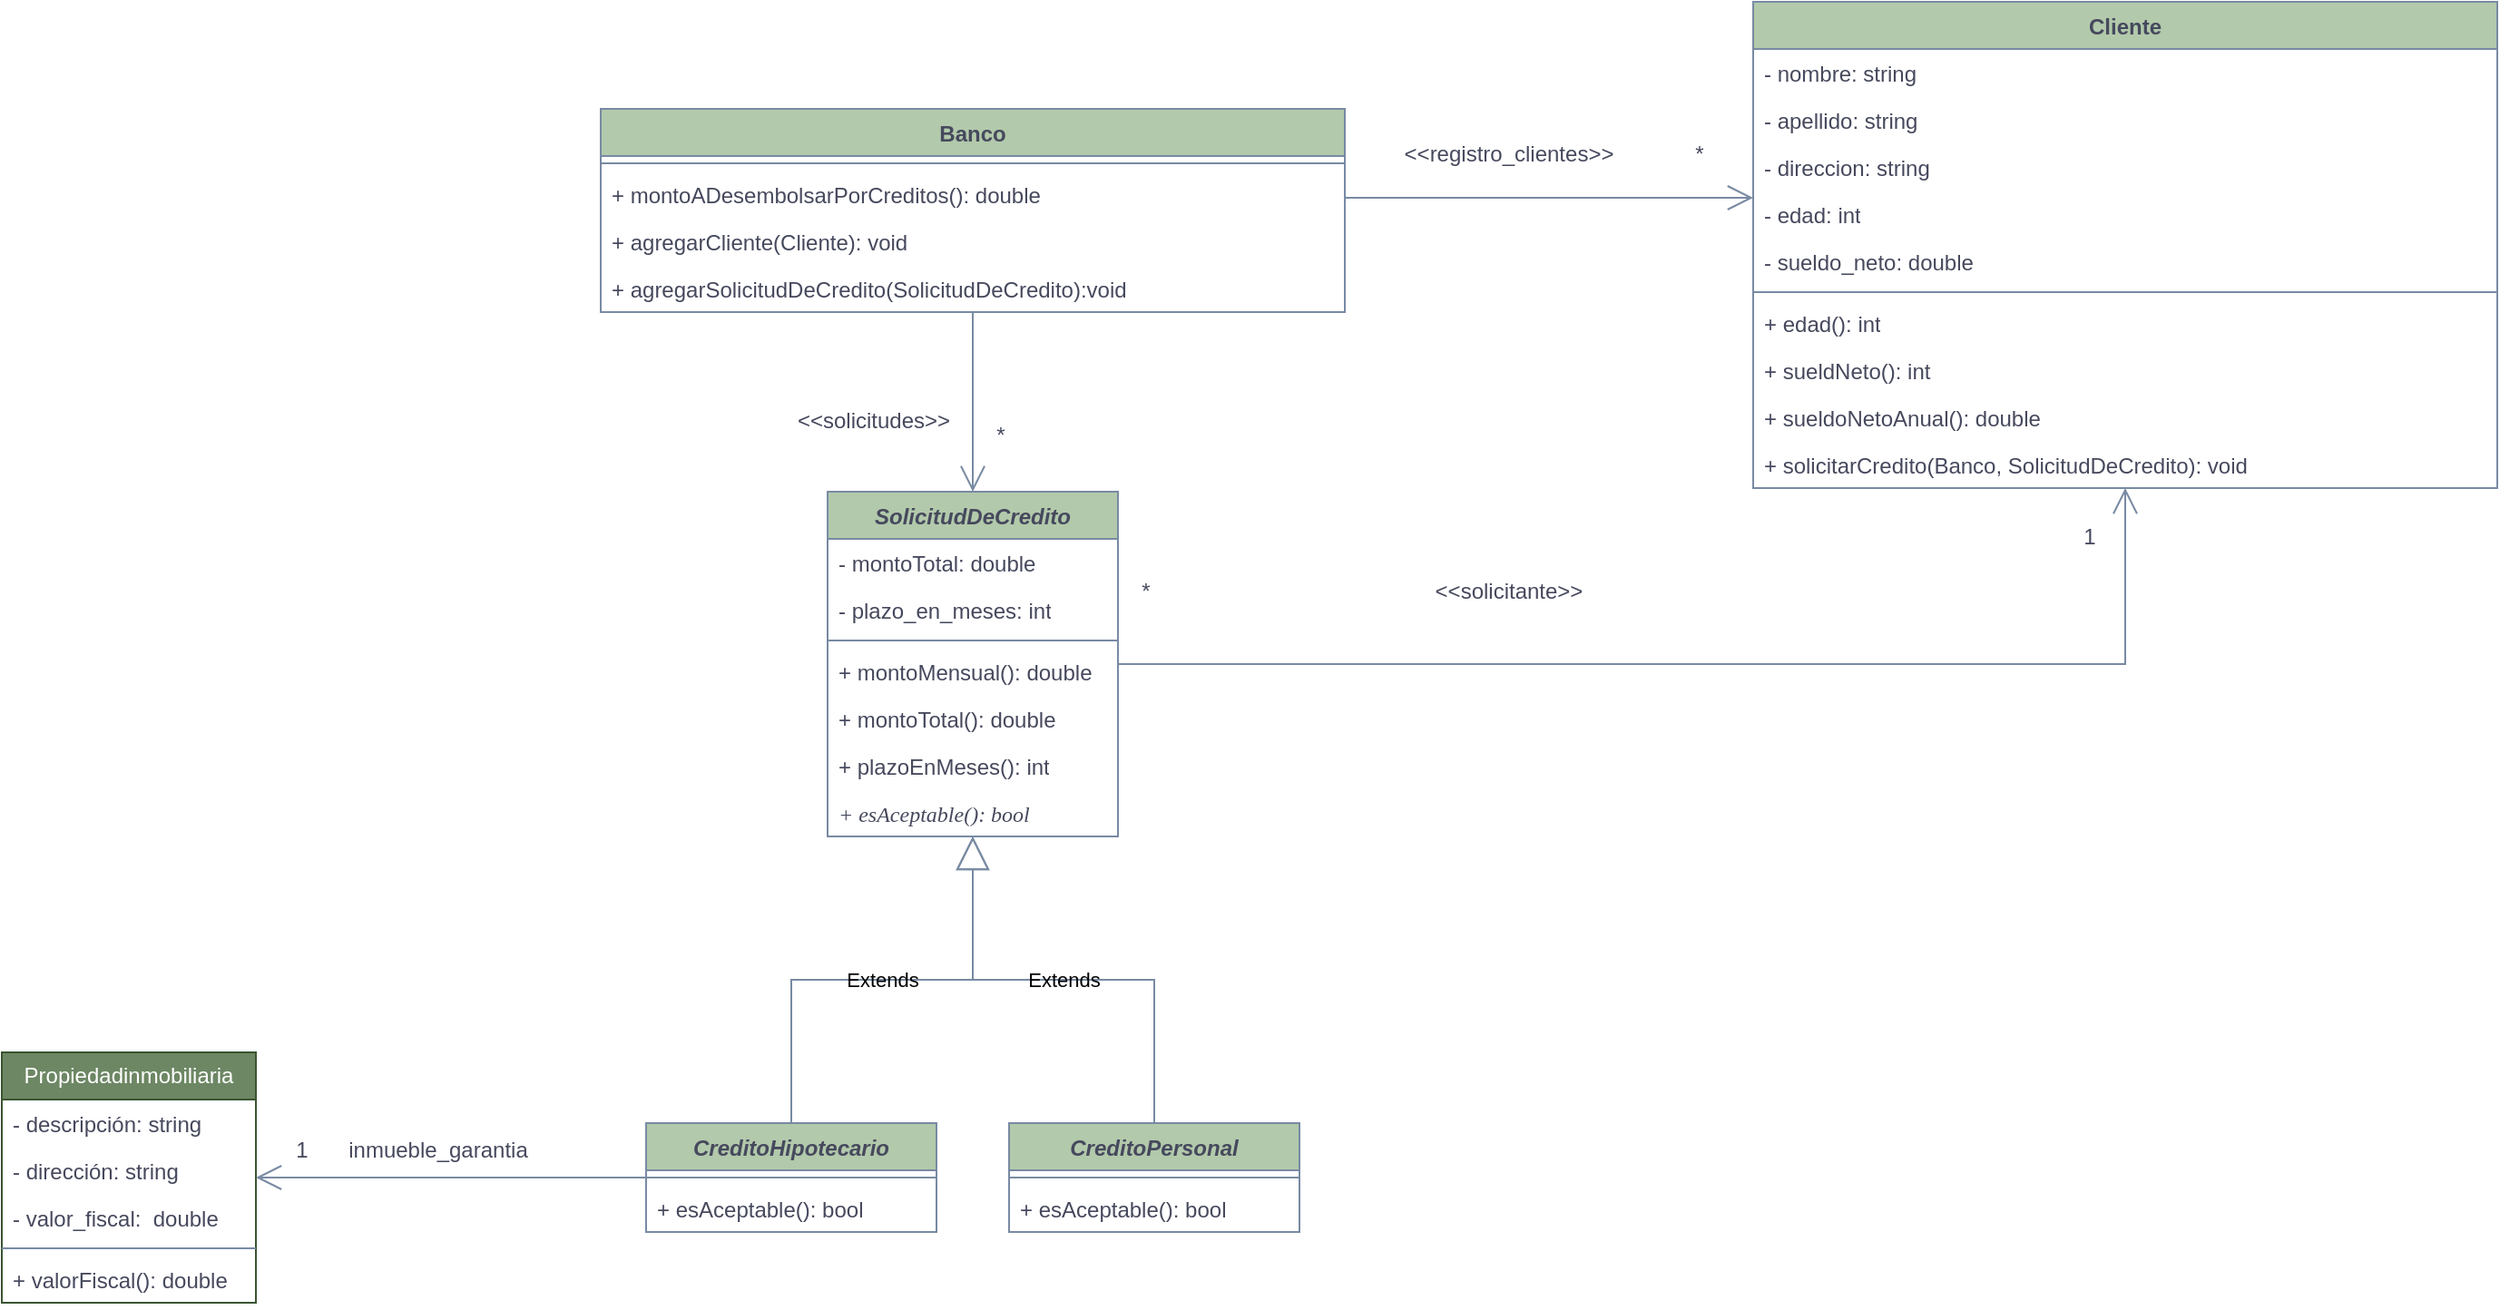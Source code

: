 <mxfile version="28.2.5">
  <diagram name="Página-1" id="KXCWb9pRoWjMyCgd7eDS">
    <mxGraphModel dx="2172" dy="1286" grid="1" gridSize="10" guides="1" tooltips="1" connect="1" arrows="1" fold="1" page="1" pageScale="1" pageWidth="1600" pageHeight="900" math="0" shadow="0">
      <root>
        <mxCell id="0" />
        <mxCell id="1" parent="0" />
        <mxCell id="PT10j_FzXJRccaoBTvu9-1" value="Cliente" style="swimlane;fontStyle=1;align=center;verticalAlign=top;childLayout=stackLayout;horizontal=1;startSize=26;horizontalStack=0;resizeParent=1;resizeParentMax=0;resizeLast=0;collapsible=1;marginBottom=0;whiteSpace=wrap;html=1;labelBackgroundColor=none;fillColor=#B2C9AB;strokeColor=#788AA3;fontColor=#46495D;" parent="1" vertex="1">
          <mxGeometry x="1077" y="92" width="410" height="268" as="geometry" />
        </mxCell>
        <mxCell id="PT10j_FzXJRccaoBTvu9-2" value="- nombre: string" style="text;strokeColor=none;fillColor=none;align=left;verticalAlign=top;spacingLeft=4;spacingRight=4;overflow=hidden;rotatable=0;points=[[0,0.5],[1,0.5]];portConstraint=eastwest;whiteSpace=wrap;html=1;labelBackgroundColor=none;fontColor=#46495D;" parent="PT10j_FzXJRccaoBTvu9-1" vertex="1">
          <mxGeometry y="26" width="410" height="26" as="geometry" />
        </mxCell>
        <mxCell id="PT10j_FzXJRccaoBTvu9-5" value="- apellido: string" style="text;strokeColor=none;fillColor=none;align=left;verticalAlign=top;spacingLeft=4;spacingRight=4;overflow=hidden;rotatable=0;points=[[0,0.5],[1,0.5]];portConstraint=eastwest;whiteSpace=wrap;html=1;labelBackgroundColor=none;fontColor=#46495D;" parent="PT10j_FzXJRccaoBTvu9-1" vertex="1">
          <mxGeometry y="52" width="410" height="26" as="geometry" />
        </mxCell>
        <mxCell id="PT10j_FzXJRccaoBTvu9-6" value="- direccion: string" style="text;strokeColor=none;fillColor=none;align=left;verticalAlign=top;spacingLeft=4;spacingRight=4;overflow=hidden;rotatable=0;points=[[0,0.5],[1,0.5]];portConstraint=eastwest;whiteSpace=wrap;html=1;labelBackgroundColor=none;fontColor=#46495D;" parent="PT10j_FzXJRccaoBTvu9-1" vertex="1">
          <mxGeometry y="78" width="410" height="26" as="geometry" />
        </mxCell>
        <mxCell id="PT10j_FzXJRccaoBTvu9-7" value="- edad: int" style="text;strokeColor=none;fillColor=none;align=left;verticalAlign=top;spacingLeft=4;spacingRight=4;overflow=hidden;rotatable=0;points=[[0,0.5],[1,0.5]];portConstraint=eastwest;whiteSpace=wrap;html=1;labelBackgroundColor=none;fontColor=#46495D;" parent="PT10j_FzXJRccaoBTvu9-1" vertex="1">
          <mxGeometry y="104" width="410" height="26" as="geometry" />
        </mxCell>
        <mxCell id="PT10j_FzXJRccaoBTvu9-8" value="- sueldo_neto: double" style="text;strokeColor=none;fillColor=none;align=left;verticalAlign=top;spacingLeft=4;spacingRight=4;overflow=hidden;rotatable=0;points=[[0,0.5],[1,0.5]];portConstraint=eastwest;whiteSpace=wrap;html=1;labelBackgroundColor=none;fontColor=#46495D;" parent="PT10j_FzXJRccaoBTvu9-1" vertex="1">
          <mxGeometry y="130" width="410" height="26" as="geometry" />
        </mxCell>
        <mxCell id="PT10j_FzXJRccaoBTvu9-3" value="" style="line;strokeWidth=1;fillColor=none;align=left;verticalAlign=middle;spacingTop=-1;spacingLeft=3;spacingRight=3;rotatable=0;labelPosition=right;points=[];portConstraint=eastwest;strokeColor=#788AA3;labelBackgroundColor=none;fontColor=#46495D;" parent="PT10j_FzXJRccaoBTvu9-1" vertex="1">
          <mxGeometry y="156" width="410" height="8" as="geometry" />
        </mxCell>
        <mxCell id="PT10j_FzXJRccaoBTvu9-4" value="+ edad(): int" style="text;strokeColor=none;fillColor=none;align=left;verticalAlign=top;spacingLeft=4;spacingRight=4;overflow=hidden;rotatable=0;points=[[0,0.5],[1,0.5]];portConstraint=eastwest;whiteSpace=wrap;html=1;labelBackgroundColor=none;fontColor=#46495D;" parent="PT10j_FzXJRccaoBTvu9-1" vertex="1">
          <mxGeometry y="164" width="410" height="26" as="geometry" />
        </mxCell>
        <mxCell id="61x0QmUBfxeX2At7VMEN-2" value="+ sueldNeto(): int" style="text;strokeColor=none;fillColor=none;align=left;verticalAlign=top;spacingLeft=4;spacingRight=4;overflow=hidden;rotatable=0;points=[[0,0.5],[1,0.5]];portConstraint=eastwest;whiteSpace=wrap;html=1;labelBackgroundColor=none;fontColor=#46495D;" vertex="1" parent="PT10j_FzXJRccaoBTvu9-1">
          <mxGeometry y="190" width="410" height="26" as="geometry" />
        </mxCell>
        <mxCell id="61x0QmUBfxeX2At7VMEN-1" value="+ sueldoNetoAnual(): double" style="text;strokeColor=none;fillColor=none;align=left;verticalAlign=top;spacingLeft=4;spacingRight=4;overflow=hidden;rotatable=0;points=[[0,0.5],[1,0.5]];portConstraint=eastwest;whiteSpace=wrap;html=1;labelBackgroundColor=none;fontColor=#46495D;" vertex="1" parent="PT10j_FzXJRccaoBTvu9-1">
          <mxGeometry y="216" width="410" height="26" as="geometry" />
        </mxCell>
        <mxCell id="47Hi3gHZrNvDlHMeIHNF-22" value="+ solicitarCredito(Banco, SolicitudDeCredito): void" style="text;strokeColor=none;fillColor=none;align=left;verticalAlign=top;spacingLeft=4;spacingRight=4;overflow=hidden;rotatable=0;points=[[0,0.5],[1,0.5]];portConstraint=eastwest;whiteSpace=wrap;html=1;labelBackgroundColor=none;fontColor=#46495D;" parent="PT10j_FzXJRccaoBTvu9-1" vertex="1">
          <mxGeometry y="242" width="410" height="26" as="geometry" />
        </mxCell>
        <mxCell id="47Hi3gHZrNvDlHMeIHNF-1" value="Banco" style="swimlane;fontStyle=1;align=center;verticalAlign=top;childLayout=stackLayout;horizontal=1;startSize=26;horizontalStack=0;resizeParent=1;resizeParentMax=0;resizeLast=0;collapsible=1;marginBottom=0;whiteSpace=wrap;html=1;labelBackgroundColor=none;fillColor=#B2C9AB;strokeColor=#788AA3;fontColor=#46495D;" parent="1" vertex="1">
          <mxGeometry x="442" y="151" width="410" height="112" as="geometry" />
        </mxCell>
        <mxCell id="47Hi3gHZrNvDlHMeIHNF-3" value="" style="line;strokeWidth=1;fillColor=none;align=left;verticalAlign=middle;spacingTop=-1;spacingLeft=3;spacingRight=3;rotatable=0;labelPosition=right;points=[];portConstraint=eastwest;strokeColor=#788AA3;labelBackgroundColor=none;fontColor=#46495D;" parent="47Hi3gHZrNvDlHMeIHNF-1" vertex="1">
          <mxGeometry y="26" width="410" height="8" as="geometry" />
        </mxCell>
        <mxCell id="47Hi3gHZrNvDlHMeIHNF-83" value="+ montoADesembolsarPorCreditos(): double" style="text;strokeColor=none;fillColor=none;align=left;verticalAlign=top;spacingLeft=4;spacingRight=4;overflow=hidden;rotatable=0;points=[[0,0.5],[1,0.5]];portConstraint=eastwest;whiteSpace=wrap;html=1;labelBackgroundColor=none;fontColor=#46495D;" parent="47Hi3gHZrNvDlHMeIHNF-1" vertex="1">
          <mxGeometry y="34" width="410" height="26" as="geometry" />
        </mxCell>
        <mxCell id="47Hi3gHZrNvDlHMeIHNF-4" value="+ agregarCliente(Cliente): void" style="text;strokeColor=none;fillColor=none;align=left;verticalAlign=top;spacingLeft=4;spacingRight=4;overflow=hidden;rotatable=0;points=[[0,0.5],[1,0.5]];portConstraint=eastwest;whiteSpace=wrap;html=1;labelBackgroundColor=none;fontColor=#46495D;" parent="47Hi3gHZrNvDlHMeIHNF-1" vertex="1">
          <mxGeometry y="60" width="410" height="26" as="geometry" />
        </mxCell>
        <mxCell id="47Hi3gHZrNvDlHMeIHNF-32" value="+ agregarSolicitudDeCredito(SolicitudDeCredito):void" style="text;strokeColor=none;fillColor=none;align=left;verticalAlign=top;spacingLeft=4;spacingRight=4;overflow=hidden;rotatable=0;points=[[0,0.5],[1,0.5]];portConstraint=eastwest;whiteSpace=wrap;html=1;labelBackgroundColor=none;fontColor=#46495D;" parent="47Hi3gHZrNvDlHMeIHNF-1" vertex="1">
          <mxGeometry y="86" width="410" height="26" as="geometry" />
        </mxCell>
        <mxCell id="47Hi3gHZrNvDlHMeIHNF-7" value="&amp;lt;&amp;lt;registro_clientes&amp;gt;&amp;gt;" style="text;html=1;align=center;verticalAlign=middle;resizable=0;points=[];autosize=1;strokeColor=none;fillColor=none;labelBackgroundColor=none;fontColor=#46495D;" parent="1" vertex="1">
          <mxGeometry x="872" y="161" width="140" height="30" as="geometry" />
        </mxCell>
        <mxCell id="47Hi3gHZrNvDlHMeIHNF-8" value="*" style="text;html=1;align=center;verticalAlign=middle;resizable=0;points=[];autosize=1;strokeColor=none;fillColor=none;labelBackgroundColor=none;fontColor=#46495D;" parent="1" vertex="1">
          <mxGeometry x="1032" y="161" width="30" height="30" as="geometry" />
        </mxCell>
        <mxCell id="47Hi3gHZrNvDlHMeIHNF-18" value="&lt;i&gt;SolicitudDeCredito&lt;/i&gt;" style="swimlane;fontStyle=1;align=center;verticalAlign=top;childLayout=stackLayout;horizontal=1;startSize=26;horizontalStack=0;resizeParent=1;resizeParentMax=0;resizeLast=0;collapsible=1;marginBottom=0;whiteSpace=wrap;html=1;labelBackgroundColor=none;fillColor=#B2C9AB;strokeColor=#788AA3;fontColor=#46495D;" parent="1" vertex="1">
          <mxGeometry x="567" y="362" width="160" height="190" as="geometry" />
        </mxCell>
        <mxCell id="47Hi3gHZrNvDlHMeIHNF-19" value="- montoTotal: double" style="text;strokeColor=none;fillColor=none;align=left;verticalAlign=top;spacingLeft=4;spacingRight=4;overflow=hidden;rotatable=0;points=[[0,0.5],[1,0.5]];portConstraint=eastwest;whiteSpace=wrap;html=1;labelBackgroundColor=none;fontColor=#46495D;" parent="47Hi3gHZrNvDlHMeIHNF-18" vertex="1">
          <mxGeometry y="26" width="160" height="26" as="geometry" />
        </mxCell>
        <mxCell id="47Hi3gHZrNvDlHMeIHNF-40" value="- plazo_en_meses: int" style="text;strokeColor=none;fillColor=none;align=left;verticalAlign=top;spacingLeft=4;spacingRight=4;overflow=hidden;rotatable=0;points=[[0,0.5],[1,0.5]];portConstraint=eastwest;whiteSpace=wrap;html=1;labelBackgroundColor=none;fontColor=#46495D;" parent="47Hi3gHZrNvDlHMeIHNF-18" vertex="1">
          <mxGeometry y="52" width="160" height="26" as="geometry" />
        </mxCell>
        <mxCell id="47Hi3gHZrNvDlHMeIHNF-20" value="" style="line;strokeWidth=1;fillColor=none;align=left;verticalAlign=middle;spacingTop=-1;spacingLeft=3;spacingRight=3;rotatable=0;labelPosition=right;points=[];portConstraint=eastwest;strokeColor=#788AA3;labelBackgroundColor=none;fontColor=#46495D;" parent="47Hi3gHZrNvDlHMeIHNF-18" vertex="1">
          <mxGeometry y="78" width="160" height="8" as="geometry" />
        </mxCell>
        <mxCell id="47Hi3gHZrNvDlHMeIHNF-21" value="+ montoMensual(): double" style="text;strokeColor=none;fillColor=none;align=left;verticalAlign=top;spacingLeft=4;spacingRight=4;overflow=hidden;rotatable=0;points=[[0,0.5],[1,0.5]];portConstraint=eastwest;whiteSpace=wrap;html=1;labelBackgroundColor=none;fontColor=#46495D;" parent="47Hi3gHZrNvDlHMeIHNF-18" vertex="1">
          <mxGeometry y="86" width="160" height="26" as="geometry" />
        </mxCell>
        <mxCell id="61x0QmUBfxeX2At7VMEN-4" value="&lt;div&gt;+ montoTotal(): double&lt;/div&gt;" style="text;strokeColor=none;fillColor=none;align=left;verticalAlign=top;spacingLeft=4;spacingRight=4;overflow=hidden;rotatable=0;points=[[0,0.5],[1,0.5]];portConstraint=eastwest;whiteSpace=wrap;html=1;labelBackgroundColor=none;fontColor=#46495D;" vertex="1" parent="47Hi3gHZrNvDlHMeIHNF-18">
          <mxGeometry y="112" width="160" height="26" as="geometry" />
        </mxCell>
        <mxCell id="61x0QmUBfxeX2At7VMEN-5" value="+ plazoEnMeses(): int" style="text;strokeColor=none;fillColor=none;align=left;verticalAlign=top;spacingLeft=4;spacingRight=4;overflow=hidden;rotatable=0;points=[[0,0.5],[1,0.5]];portConstraint=eastwest;whiteSpace=wrap;html=1;labelBackgroundColor=none;fontColor=#46495D;" vertex="1" parent="47Hi3gHZrNvDlHMeIHNF-18">
          <mxGeometry y="138" width="160" height="26" as="geometry" />
        </mxCell>
        <mxCell id="47Hi3gHZrNvDlHMeIHNF-41" value="+ esAceptable(): bool" style="text;strokeColor=none;fillColor=none;align=left;verticalAlign=top;spacingLeft=4;spacingRight=4;overflow=hidden;rotatable=0;points=[[0,0.5],[1,0.5]];portConstraint=eastwest;whiteSpace=wrap;html=1;fontStyle=2;fontFamily=Times New Roman;labelBackgroundColor=none;fontColor=#46495D;" parent="47Hi3gHZrNvDlHMeIHNF-18" vertex="1">
          <mxGeometry y="164" width="160" height="26" as="geometry" />
        </mxCell>
        <mxCell id="47Hi3gHZrNvDlHMeIHNF-23" value="" style="endArrow=open;endFill=1;endSize=12;html=1;rounded=0;labelBackgroundColor=none;strokeColor=#788AA3;fontColor=default;" parent="1" source="47Hi3gHZrNvDlHMeIHNF-1" target="47Hi3gHZrNvDlHMeIHNF-18" edge="1">
          <mxGeometry width="160" relative="1" as="geometry">
            <mxPoint x="647" y="312" as="sourcePoint" />
            <mxPoint x="687" y="402" as="targetPoint" />
          </mxGeometry>
        </mxCell>
        <mxCell id="47Hi3gHZrNvDlHMeIHNF-24" value="*" style="text;html=1;align=center;verticalAlign=middle;resizable=0;points=[];autosize=1;strokeColor=none;fillColor=none;labelBackgroundColor=none;fontColor=#46495D;" parent="1" vertex="1">
          <mxGeometry x="647" y="315.5" width="30" height="30" as="geometry" />
        </mxCell>
        <mxCell id="47Hi3gHZrNvDlHMeIHNF-33" value="" style="endArrow=open;endFill=1;endSize=12;html=1;rounded=0;edgeStyle=orthogonalEdgeStyle;labelBackgroundColor=none;strokeColor=#788AA3;fontColor=default;" parent="1" source="47Hi3gHZrNvDlHMeIHNF-18" target="PT10j_FzXJRccaoBTvu9-1" edge="1">
          <mxGeometry width="160" relative="1" as="geometry">
            <mxPoint x="817" y="442" as="sourcePoint" />
            <mxPoint x="977" y="442" as="targetPoint" />
          </mxGeometry>
        </mxCell>
        <mxCell id="47Hi3gHZrNvDlHMeIHNF-34" value="&amp;lt;&amp;lt;solicitante&amp;gt;&amp;gt;" style="text;html=1;align=center;verticalAlign=middle;resizable=0;points=[];autosize=1;strokeColor=none;fillColor=none;labelBackgroundColor=none;fontColor=#46495D;" parent="1" vertex="1">
          <mxGeometry x="892" y="402" width="100" height="30" as="geometry" />
        </mxCell>
        <mxCell id="47Hi3gHZrNvDlHMeIHNF-35" value="1" style="text;html=1;align=center;verticalAlign=middle;resizable=0;points=[];autosize=1;strokeColor=none;fillColor=none;labelBackgroundColor=none;fontColor=#46495D;" parent="1" vertex="1">
          <mxGeometry x="1247" y="372" width="30" height="30" as="geometry" />
        </mxCell>
        <mxCell id="47Hi3gHZrNvDlHMeIHNF-36" value="*" style="text;html=1;align=center;verticalAlign=middle;resizable=0;points=[];autosize=1;strokeColor=none;fillColor=none;labelBackgroundColor=none;fontColor=#46495D;" parent="1" vertex="1">
          <mxGeometry x="727" y="402" width="30" height="30" as="geometry" />
        </mxCell>
        <mxCell id="47Hi3gHZrNvDlHMeIHNF-39" value="&amp;lt;&amp;lt;solicitudes&amp;gt;&amp;gt;" style="text;html=1;align=center;verticalAlign=middle;resizable=0;points=[];autosize=1;strokeColor=none;fillColor=none;labelBackgroundColor=none;fontColor=#46495D;" parent="1" vertex="1">
          <mxGeometry x="537" y="308" width="110" height="30" as="geometry" />
        </mxCell>
        <mxCell id="47Hi3gHZrNvDlHMeIHNF-42" value="&lt;i&gt;CreditoPersonal&lt;/i&gt;" style="swimlane;fontStyle=1;align=center;verticalAlign=top;childLayout=stackLayout;horizontal=1;startSize=26;horizontalStack=0;resizeParent=1;resizeParentMax=0;resizeLast=0;collapsible=1;marginBottom=0;whiteSpace=wrap;html=1;labelBackgroundColor=none;fillColor=#B2C9AB;strokeColor=#788AA3;fontColor=#46495D;" parent="1" vertex="1">
          <mxGeometry x="667" y="710" width="160" height="60" as="geometry" />
        </mxCell>
        <mxCell id="47Hi3gHZrNvDlHMeIHNF-45" value="" style="line;strokeWidth=1;fillColor=none;align=left;verticalAlign=middle;spacingTop=-1;spacingLeft=3;spacingRight=3;rotatable=0;labelPosition=right;points=[];portConstraint=eastwest;strokeColor=#788AA3;labelBackgroundColor=none;fontColor=#46495D;" parent="47Hi3gHZrNvDlHMeIHNF-42" vertex="1">
          <mxGeometry y="26" width="160" height="8" as="geometry" />
        </mxCell>
        <mxCell id="47Hi3gHZrNvDlHMeIHNF-47" value="+ esAceptable(): bool" style="text;strokeColor=none;fillColor=none;align=left;verticalAlign=top;spacingLeft=4;spacingRight=4;overflow=hidden;rotatable=0;points=[[0,0.5],[1,0.5]];portConstraint=eastwest;whiteSpace=wrap;html=1;labelBackgroundColor=none;fontColor=#46495D;" parent="47Hi3gHZrNvDlHMeIHNF-42" vertex="1">
          <mxGeometry y="34" width="160" height="26" as="geometry" />
        </mxCell>
        <mxCell id="47Hi3gHZrNvDlHMeIHNF-48" value="Extends" style="endArrow=block;endSize=16;endFill=0;html=1;rounded=0;edgeStyle=orthogonalEdgeStyle;labelBackgroundColor=none;strokeColor=#788AA3;fontColor=default;" parent="1" source="47Hi3gHZrNvDlHMeIHNF-42" target="47Hi3gHZrNvDlHMeIHNF-18" edge="1">
          <mxGeometry width="160" relative="1" as="geometry">
            <mxPoint x="367" y="702" as="sourcePoint" />
            <mxPoint x="527" y="702" as="targetPoint" />
            <mxPoint as="offset" />
          </mxGeometry>
        </mxCell>
        <mxCell id="47Hi3gHZrNvDlHMeIHNF-50" value="&lt;i&gt;CreditoHipotecario&lt;/i&gt;" style="swimlane;fontStyle=1;align=center;verticalAlign=top;childLayout=stackLayout;horizontal=1;startSize=26;horizontalStack=0;resizeParent=1;resizeParentMax=0;resizeLast=0;collapsible=1;marginBottom=0;whiteSpace=wrap;html=1;labelBackgroundColor=none;fillColor=#B2C9AB;strokeColor=#788AA3;fontColor=#46495D;" parent="1" vertex="1">
          <mxGeometry x="467" y="710" width="160" height="60" as="geometry" />
        </mxCell>
        <mxCell id="47Hi3gHZrNvDlHMeIHNF-51" value="" style="line;strokeWidth=1;fillColor=none;align=left;verticalAlign=middle;spacingTop=-1;spacingLeft=3;spacingRight=3;rotatable=0;labelPosition=right;points=[];portConstraint=eastwest;strokeColor=#788AA3;labelBackgroundColor=none;fontColor=#46495D;" parent="47Hi3gHZrNvDlHMeIHNF-50" vertex="1">
          <mxGeometry y="26" width="160" height="8" as="geometry" />
        </mxCell>
        <mxCell id="47Hi3gHZrNvDlHMeIHNF-53" value="+ esAceptable(): bool" style="text;strokeColor=none;fillColor=none;align=left;verticalAlign=top;spacingLeft=4;spacingRight=4;overflow=hidden;rotatable=0;points=[[0,0.5],[1,0.5]];portConstraint=eastwest;whiteSpace=wrap;html=1;labelBackgroundColor=none;fontColor=#46495D;" parent="47Hi3gHZrNvDlHMeIHNF-50" vertex="1">
          <mxGeometry y="34" width="160" height="26" as="geometry" />
        </mxCell>
        <mxCell id="47Hi3gHZrNvDlHMeIHNF-54" value="Extends" style="endArrow=block;endSize=16;endFill=0;html=1;rounded=0;edgeStyle=orthogonalEdgeStyle;labelBackgroundColor=none;strokeColor=#788AA3;fontColor=default;" parent="1" source="47Hi3gHZrNvDlHMeIHNF-50" target="47Hi3gHZrNvDlHMeIHNF-18" edge="1">
          <mxGeometry width="160" relative="1" as="geometry">
            <mxPoint x="647" y="694" as="sourcePoint" />
            <mxPoint x="797" y="612" as="targetPoint" />
            <mxPoint as="offset" />
          </mxGeometry>
        </mxCell>
        <mxCell id="47Hi3gHZrNvDlHMeIHNF-59" value="Propiedadinmobiliaria" style="swimlane;fontStyle=0;childLayout=stackLayout;horizontal=1;startSize=26;fillColor=#6d8764;horizontalStack=0;resizeParent=1;resizeParentMax=0;resizeLast=0;collapsible=1;marginBottom=0;whiteSpace=wrap;html=1;labelBackgroundColor=none;fontColor=#ffffff;strokeColor=#3A5431;" parent="1" vertex="1">
          <mxGeometry x="112" y="671" width="140" height="138" as="geometry" />
        </mxCell>
        <mxCell id="47Hi3gHZrNvDlHMeIHNF-60" value="- descripción: string" style="text;strokeColor=none;fillColor=none;align=left;verticalAlign=top;spacingLeft=4;spacingRight=4;overflow=hidden;rotatable=0;points=[[0,0.5],[1,0.5]];portConstraint=eastwest;whiteSpace=wrap;html=1;labelBackgroundColor=none;fontColor=#46495D;" parent="47Hi3gHZrNvDlHMeIHNF-59" vertex="1">
          <mxGeometry y="26" width="140" height="26" as="geometry" />
        </mxCell>
        <mxCell id="47Hi3gHZrNvDlHMeIHNF-64" value="- dirección: string" style="text;strokeColor=none;fillColor=none;align=left;verticalAlign=top;spacingLeft=4;spacingRight=4;overflow=hidden;rotatable=0;points=[[0,0.5],[1,0.5]];portConstraint=eastwest;whiteSpace=wrap;html=1;labelBackgroundColor=none;fontColor=#46495D;" parent="47Hi3gHZrNvDlHMeIHNF-59" vertex="1">
          <mxGeometry y="52" width="140" height="26" as="geometry" />
        </mxCell>
        <mxCell id="47Hi3gHZrNvDlHMeIHNF-65" value="&lt;div&gt;- valor_fiscal:&amp;nbsp; double&lt;/div&gt;" style="text;strokeColor=none;fillColor=none;align=left;verticalAlign=top;spacingLeft=4;spacingRight=4;overflow=hidden;rotatable=0;points=[[0,0.5],[1,0.5]];portConstraint=eastwest;whiteSpace=wrap;html=1;labelBackgroundColor=none;fontColor=#46495D;" parent="47Hi3gHZrNvDlHMeIHNF-59" vertex="1">
          <mxGeometry y="78" width="140" height="26" as="geometry" />
        </mxCell>
        <mxCell id="47Hi3gHZrNvDlHMeIHNF-66" value="" style="line;strokeWidth=1;fillColor=none;align=left;verticalAlign=middle;spacingTop=-1;spacingLeft=3;spacingRight=3;rotatable=0;labelPosition=right;points=[];portConstraint=eastwest;strokeColor=#788AA3;labelBackgroundColor=none;fontColor=#46495D;" parent="47Hi3gHZrNvDlHMeIHNF-59" vertex="1">
          <mxGeometry y="104" width="140" height="8" as="geometry" />
        </mxCell>
        <mxCell id="47Hi3gHZrNvDlHMeIHNF-67" value="+ valorFiscal(): double" style="text;strokeColor=none;fillColor=none;align=left;verticalAlign=top;spacingLeft=4;spacingRight=4;overflow=hidden;rotatable=0;points=[[0,0.5],[1,0.5]];portConstraint=eastwest;whiteSpace=wrap;html=1;labelBackgroundColor=none;fontColor=#46495D;" parent="47Hi3gHZrNvDlHMeIHNF-59" vertex="1">
          <mxGeometry y="112" width="140" height="26" as="geometry" />
        </mxCell>
        <mxCell id="47Hi3gHZrNvDlHMeIHNF-69" value="" style="endArrow=open;endFill=1;endSize=12;html=1;rounded=0;labelBackgroundColor=none;strokeColor=#788AA3;fontColor=default;" parent="1" source="47Hi3gHZrNvDlHMeIHNF-50" target="47Hi3gHZrNvDlHMeIHNF-59" edge="1">
          <mxGeometry width="160" relative="1" as="geometry">
            <mxPoint x="267" y="700" as="sourcePoint" />
            <mxPoint x="267" y="819" as="targetPoint" />
          </mxGeometry>
        </mxCell>
        <mxCell id="47Hi3gHZrNvDlHMeIHNF-70" value="inmueble_garantia" style="text;html=1;align=center;verticalAlign=middle;resizable=0;points=[];autosize=1;strokeColor=none;fillColor=none;labelBackgroundColor=none;fontColor=#46495D;" parent="1" vertex="1">
          <mxGeometry x="292" y="710" width="120" height="30" as="geometry" />
        </mxCell>
        <mxCell id="47Hi3gHZrNvDlHMeIHNF-71" value="1" style="text;html=1;align=center;verticalAlign=middle;resizable=0;points=[];autosize=1;strokeColor=none;fillColor=none;labelBackgroundColor=none;fontColor=#46495D;" parent="1" vertex="1">
          <mxGeometry x="262" y="710" width="30" height="30" as="geometry" />
        </mxCell>
        <mxCell id="47Hi3gHZrNvDlHMeIHNF-99" value="" style="endArrow=open;endFill=1;endSize=12;html=1;rounded=0;edgeStyle=orthogonalEdgeStyle;labelBackgroundColor=none;strokeColor=#788AA3;fontColor=default;" parent="1" source="47Hi3gHZrNvDlHMeIHNF-1" target="PT10j_FzXJRccaoBTvu9-1" edge="1">
          <mxGeometry width="160" relative="1" as="geometry">
            <mxPoint x="677" y="22" as="sourcePoint" />
            <mxPoint x="902" y="22" as="targetPoint" />
            <Array as="points">
              <mxPoint x="972" y="200" />
              <mxPoint x="972" y="200" />
            </Array>
          </mxGeometry>
        </mxCell>
      </root>
    </mxGraphModel>
  </diagram>
</mxfile>
